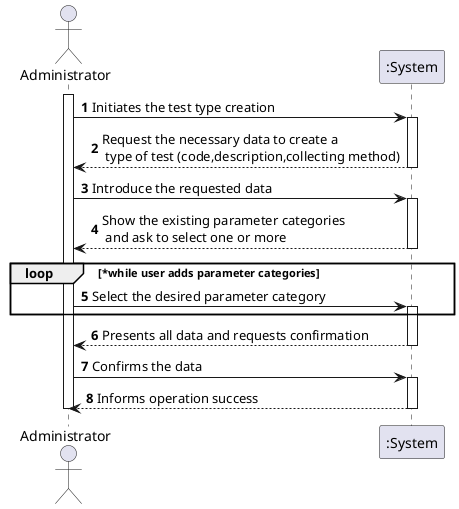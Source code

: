 @startuml
autonumber
actor "Administrator" as Adm

activate Adm
Adm -> ":System" : Initiates the test type creation
activate ":System"
":System" --> Adm : Request the necessary data to create a\n type of test (code,description,collecting method)
deactivate ":System"

Adm -> ":System" : Introduce the requested data
activate ":System"
":System" --> Adm : Show the existing parameter categories\n and ask to select one or more
deactivate ":System"
 loop *while user adds parameter categories
    Adm -> ":System" : Select the desired parameter category
    activate ":System"

 end
":System" --> Adm : Presents all data and requests confirmation
deactivate ":System"

Adm -> ":System" : Confirms the data
activate ":System"
":System" --> Adm : Informs operation success
deactivate ":System"

deactivate Adm

@enduml